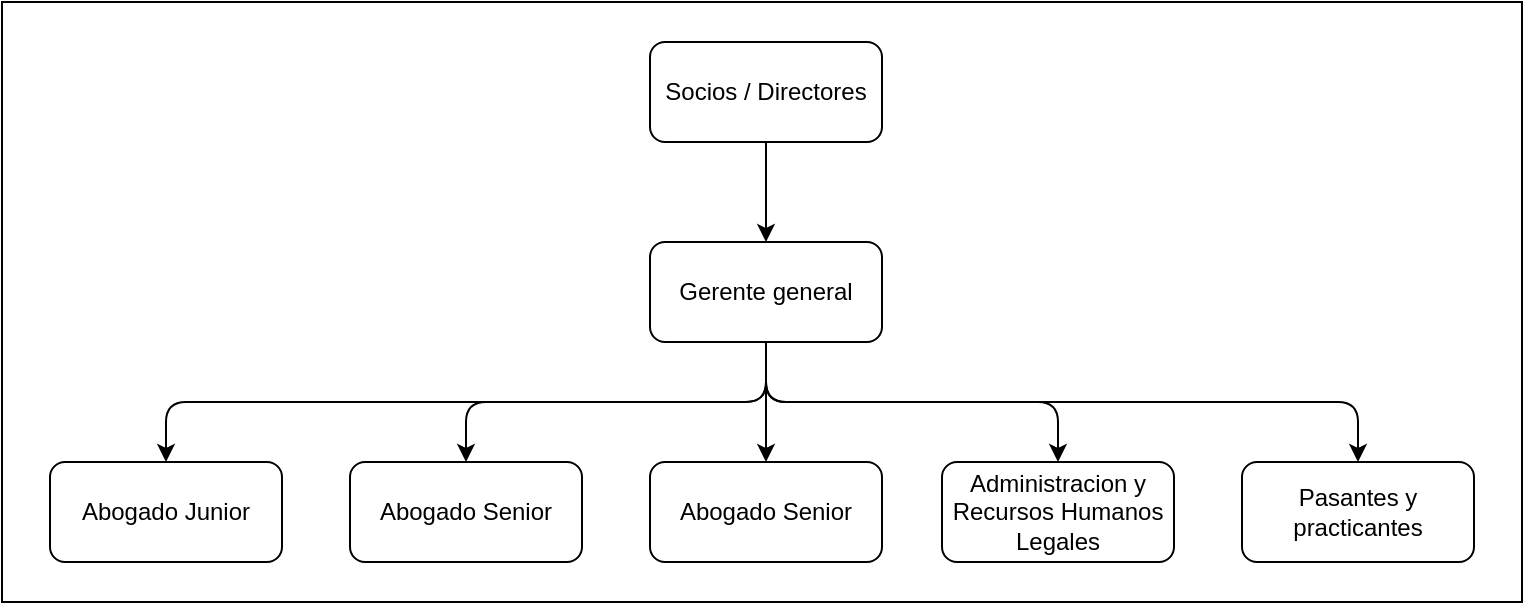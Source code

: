 <mxfile>
    <diagram id="REY6-pwqLJGsBYfsmkaB" name="Page-1">
        <mxGraphModel dx="1018" dy="181" grid="1" gridSize="10" guides="1" tooltips="1" connect="1" arrows="1" fold="1" page="1" pageScale="1" pageWidth="827" pageHeight="1169" math="0" shadow="0">
            <root>
                <mxCell id="0"/>
                <mxCell id="1" parent="0"/>
                <mxCell id="16" value="" style="rounded=0;whiteSpace=wrap;html=1;" parent="1" vertex="1">
                    <mxGeometry x="30" y="80" width="760" height="300" as="geometry"/>
                </mxCell>
                <mxCell id="17" style="edgeStyle=none;html=1;exitX=0.5;exitY=1;exitDx=0;exitDy=0;entryX=0.5;entryY=0;entryDx=0;entryDy=0;" parent="1" source="18" target="24" edge="1">
                    <mxGeometry relative="1" as="geometry"/>
                </mxCell>
                <mxCell id="18" value="Socios / Directores" style="rounded=1;whiteSpace=wrap;html=1;" parent="1" vertex="1">
                    <mxGeometry x="354" y="100" width="116" height="50" as="geometry"/>
                </mxCell>
                <mxCell id="19" style="edgeStyle=none;html=1;exitX=0.5;exitY=1;exitDx=0;exitDy=0;entryX=0.5;entryY=0;entryDx=0;entryDy=0;" parent="1" source="24" target="25" edge="1">
                    <mxGeometry relative="1" as="geometry">
                        <Array as="points">
                            <mxPoint x="412" y="280"/>
                            <mxPoint x="112" y="280"/>
                        </Array>
                    </mxGeometry>
                </mxCell>
                <mxCell id="20" style="edgeStyle=none;html=1;exitX=0.5;exitY=1;exitDx=0;exitDy=0;entryX=0.5;entryY=0;entryDx=0;entryDy=0;" parent="1" source="24" target="26" edge="1">
                    <mxGeometry relative="1" as="geometry">
                        <Array as="points">
                            <mxPoint x="412" y="280"/>
                            <mxPoint x="262" y="280"/>
                        </Array>
                    </mxGeometry>
                </mxCell>
                <mxCell id="21" style="edgeStyle=none;html=1;exitX=0.5;exitY=1;exitDx=0;exitDy=0;entryX=0.5;entryY=0;entryDx=0;entryDy=0;" parent="1" source="24" target="27" edge="1">
                    <mxGeometry relative="1" as="geometry"/>
                </mxCell>
                <mxCell id="22" style="edgeStyle=none;html=1;exitX=0.5;exitY=1;exitDx=0;exitDy=0;entryX=0.5;entryY=0;entryDx=0;entryDy=0;" parent="1" source="24" target="28" edge="1">
                    <mxGeometry relative="1" as="geometry">
                        <Array as="points">
                            <mxPoint x="412" y="280"/>
                            <mxPoint x="558" y="280"/>
                        </Array>
                    </mxGeometry>
                </mxCell>
                <mxCell id="23" style="edgeStyle=none;html=1;exitX=0.5;exitY=1;exitDx=0;exitDy=0;entryX=0.5;entryY=0;entryDx=0;entryDy=0;" parent="1" source="24" target="29" edge="1">
                    <mxGeometry relative="1" as="geometry">
                        <Array as="points">
                            <mxPoint x="412" y="280"/>
                            <mxPoint x="708" y="280"/>
                        </Array>
                    </mxGeometry>
                </mxCell>
                <mxCell id="24" value="Gerente general" style="rounded=1;whiteSpace=wrap;html=1;" parent="1" vertex="1">
                    <mxGeometry x="354" y="200" width="116" height="50" as="geometry"/>
                </mxCell>
                <mxCell id="25" value="Abogado Junior" style="rounded=1;whiteSpace=wrap;html=1;" parent="1" vertex="1">
                    <mxGeometry x="54" y="310" width="116" height="50" as="geometry"/>
                </mxCell>
                <mxCell id="26" value="Abogado Senior" style="rounded=1;whiteSpace=wrap;html=1;" parent="1" vertex="1">
                    <mxGeometry x="204" y="310" width="116" height="50" as="geometry"/>
                </mxCell>
                <mxCell id="27" value="Abogado Senior" style="rounded=1;whiteSpace=wrap;html=1;" parent="1" vertex="1">
                    <mxGeometry x="354" y="310" width="116" height="50" as="geometry"/>
                </mxCell>
                <mxCell id="28" value="Administracion y Recursos Humanos Legales" style="rounded=1;whiteSpace=wrap;html=1;" parent="1" vertex="1">
                    <mxGeometry x="500" y="310" width="116" height="50" as="geometry"/>
                </mxCell>
                <mxCell id="29" value="Pasantes y practicantes" style="rounded=1;whiteSpace=wrap;html=1;" parent="1" vertex="1">
                    <mxGeometry x="650" y="310" width="116" height="50" as="geometry"/>
                </mxCell>
            </root>
        </mxGraphModel>
    </diagram>
</mxfile>